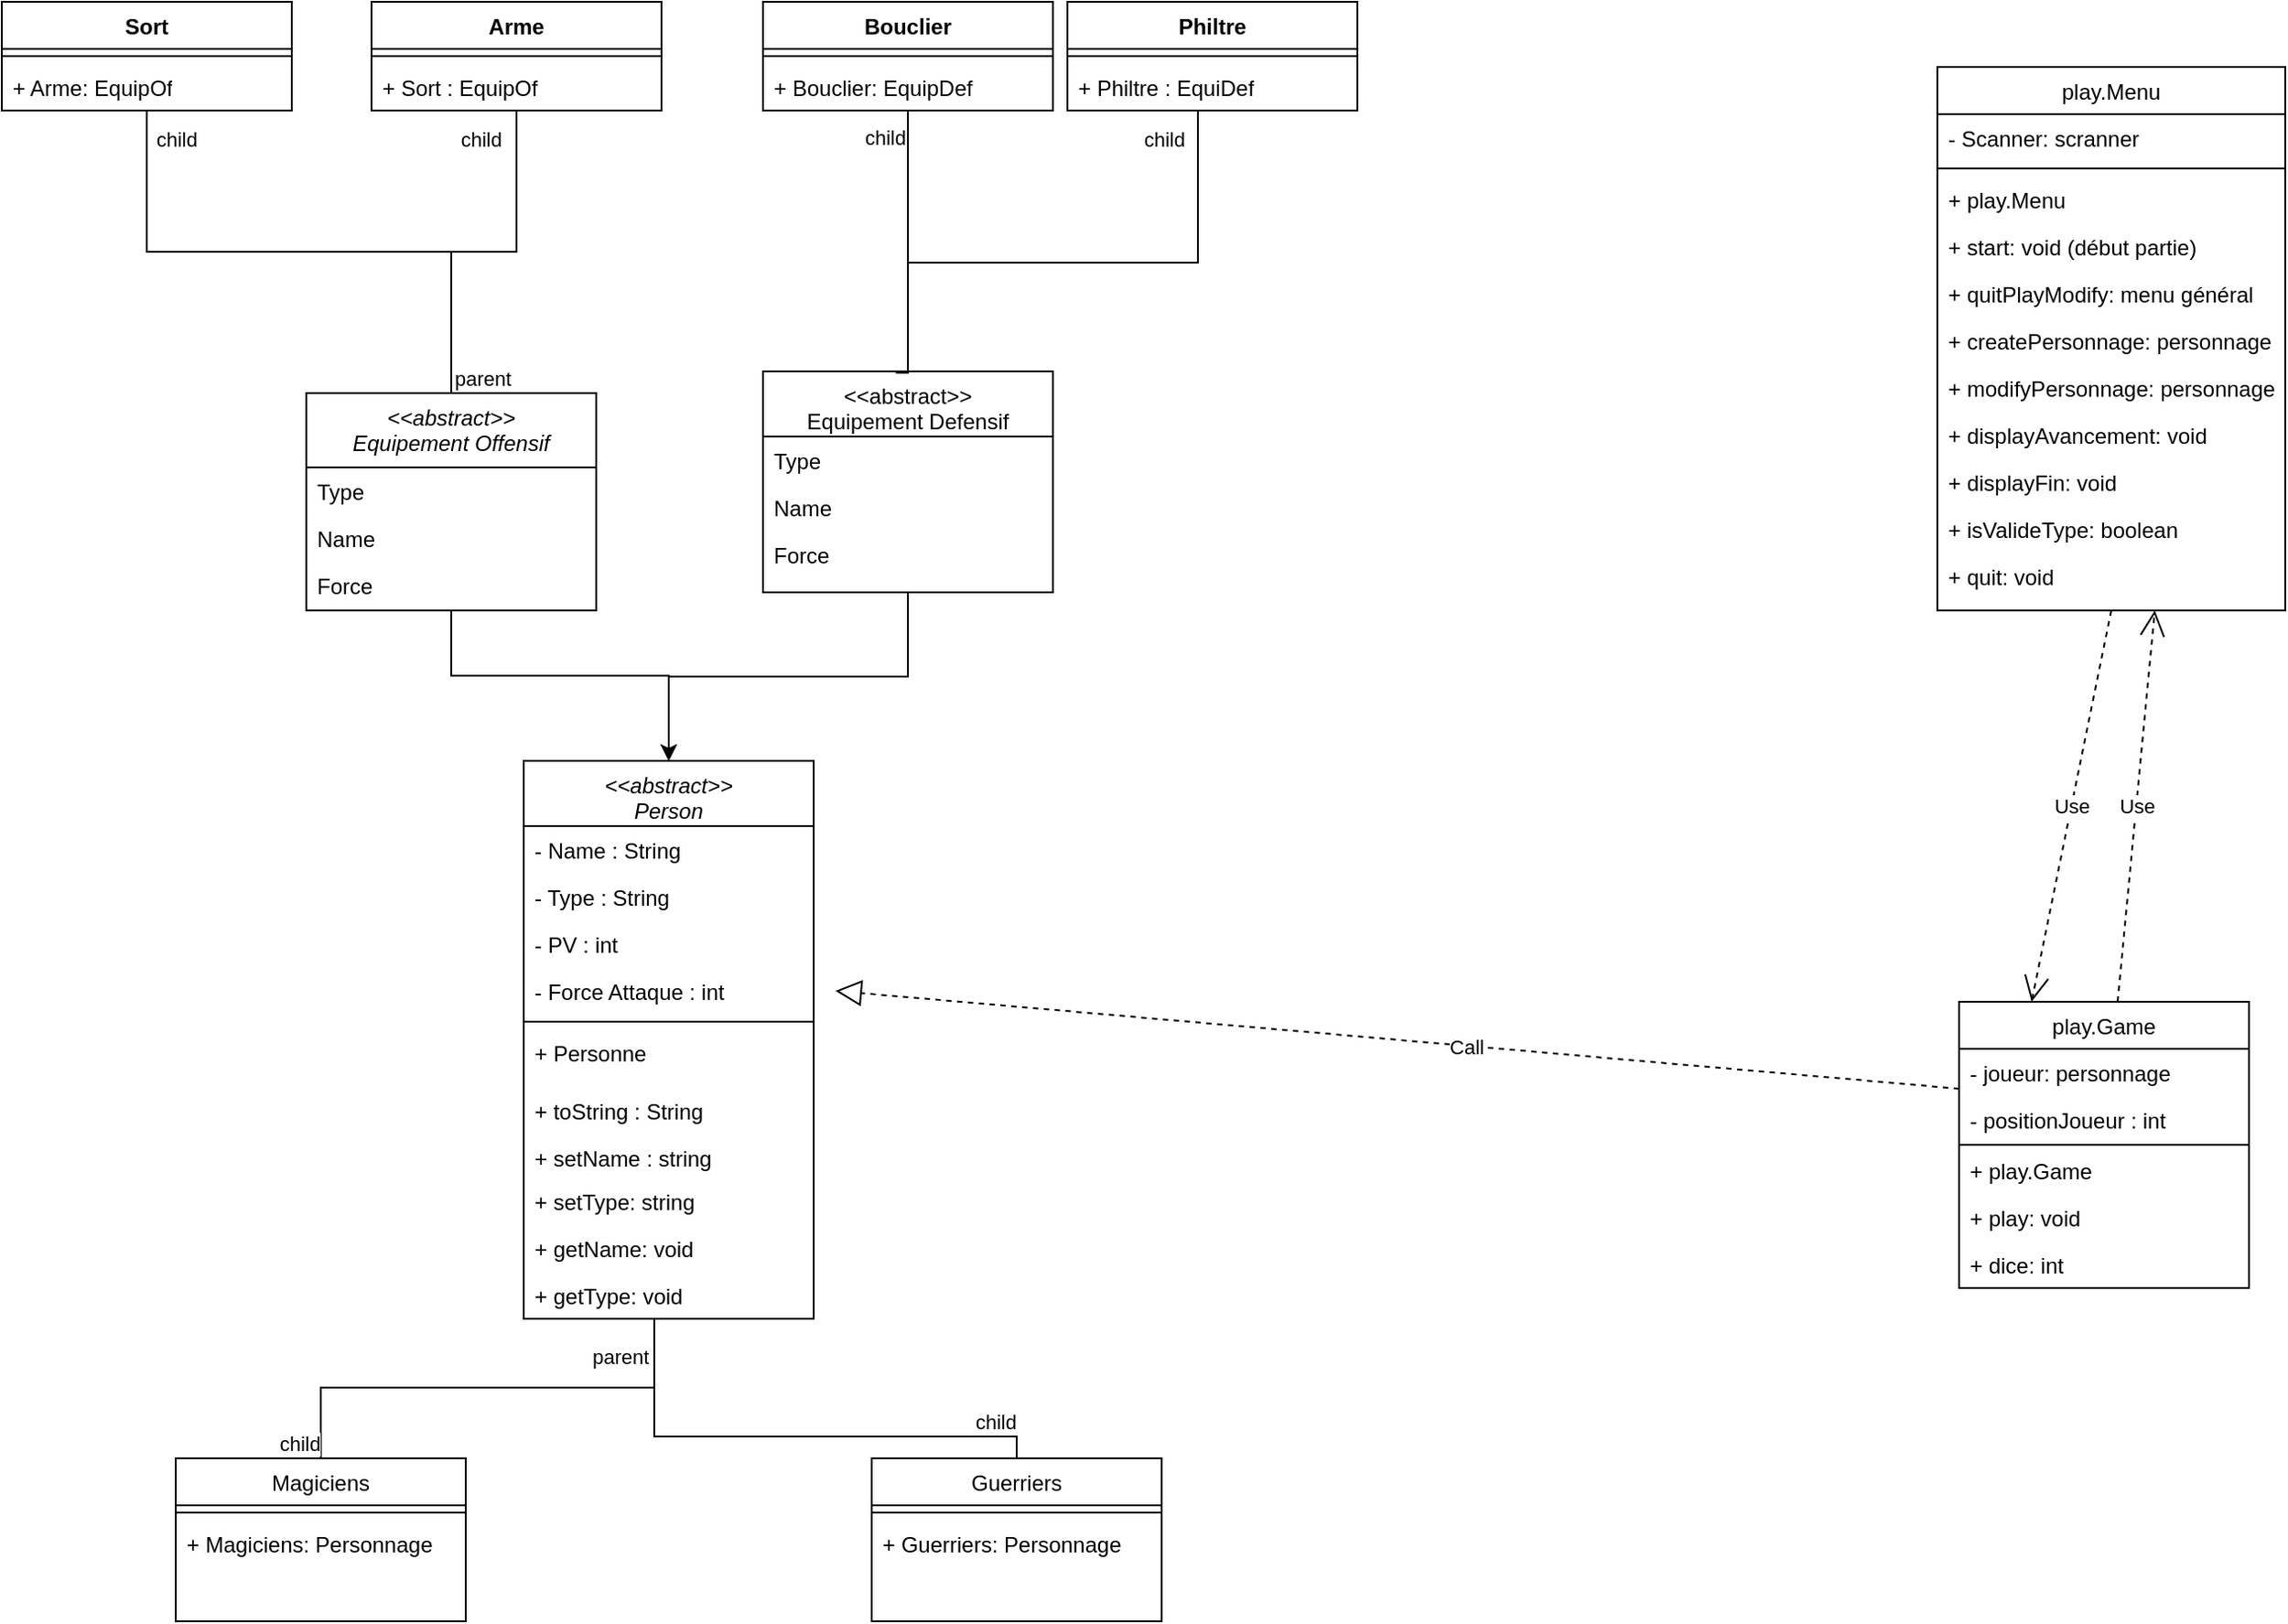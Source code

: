 <mxfile version="24.7.17">
  <diagram id="C5RBs43oDa-KdzZeNtuy" name="Page-1">
    <mxGraphModel dx="1803" dy="906" grid="1" gridSize="12" guides="1" tooltips="1" connect="1" arrows="1" fold="1" page="1" pageScale="1" pageWidth="827" pageHeight="1169" math="0" shadow="0">
      <root>
        <mxCell id="WIyWlLk6GJQsqaUBKTNV-0" />
        <mxCell id="WIyWlLk6GJQsqaUBKTNV-1" parent="WIyWlLk6GJQsqaUBKTNV-0" />
        <mxCell id="zkfFHV4jXpPFQw0GAbJ--0" value="&lt;&lt;abstract&gt;&gt;&#xa;Person" style="swimlane;fontStyle=2;align=center;verticalAlign=top;childLayout=stackLayout;horizontal=1;startSize=36;horizontalStack=0;resizeParent=1;resizeLast=0;collapsible=1;marginBottom=0;rounded=0;shadow=0;strokeWidth=1;" parent="WIyWlLk6GJQsqaUBKTNV-1" vertex="1">
          <mxGeometry x="324" y="431" width="160" height="308" as="geometry">
            <mxRectangle x="230" y="140" width="160" height="26" as="alternateBounds" />
          </mxGeometry>
        </mxCell>
        <mxCell id="zkfFHV4jXpPFQw0GAbJ--1" value="- Name : String" style="text;align=left;verticalAlign=top;spacingLeft=4;spacingRight=4;overflow=hidden;rotatable=0;points=[[0,0.5],[1,0.5]];portConstraint=eastwest;" parent="zkfFHV4jXpPFQw0GAbJ--0" vertex="1">
          <mxGeometry y="36" width="160" height="26" as="geometry" />
        </mxCell>
        <mxCell id="zkfFHV4jXpPFQw0GAbJ--2" value="- Type : String" style="text;align=left;verticalAlign=top;spacingLeft=4;spacingRight=4;overflow=hidden;rotatable=0;points=[[0,0.5],[1,0.5]];portConstraint=eastwest;rounded=0;shadow=0;html=0;" parent="zkfFHV4jXpPFQw0GAbJ--0" vertex="1">
          <mxGeometry y="62" width="160" height="26" as="geometry" />
        </mxCell>
        <mxCell id="zkfFHV4jXpPFQw0GAbJ--3" value="- PV : int" style="text;align=left;verticalAlign=top;spacingLeft=4;spacingRight=4;overflow=hidden;rotatable=0;points=[[0,0.5],[1,0.5]];portConstraint=eastwest;rounded=0;shadow=0;html=0;" parent="zkfFHV4jXpPFQw0GAbJ--0" vertex="1">
          <mxGeometry y="88" width="160" height="26" as="geometry" />
        </mxCell>
        <mxCell id="jROpITNfgl0mT93YYvuQ-1" value="- Force Attaque : int" style="text;align=left;verticalAlign=top;spacingLeft=4;spacingRight=4;overflow=hidden;rotatable=0;points=[[0,0.5],[1,0.5]];portConstraint=eastwest;rounded=0;shadow=0;html=0;" parent="zkfFHV4jXpPFQw0GAbJ--0" vertex="1">
          <mxGeometry y="114" width="160" height="26" as="geometry" />
        </mxCell>
        <mxCell id="zkfFHV4jXpPFQw0GAbJ--4" value="" style="line;html=1;strokeWidth=1;align=left;verticalAlign=middle;spacingTop=-1;spacingLeft=3;spacingRight=3;rotatable=0;labelPosition=right;points=[];portConstraint=eastwest;" parent="zkfFHV4jXpPFQw0GAbJ--0" vertex="1">
          <mxGeometry y="140" width="160" height="8" as="geometry" />
        </mxCell>
        <mxCell id="zkfFHV4jXpPFQw0GAbJ--5" value="+ Personne" style="text;align=left;verticalAlign=top;spacingLeft=4;spacingRight=4;overflow=hidden;rotatable=0;points=[[0,0.5],[1,0.5]];portConstraint=eastwest;" parent="zkfFHV4jXpPFQw0GAbJ--0" vertex="1">
          <mxGeometry y="148" width="160" height="32" as="geometry" />
        </mxCell>
        <mxCell id="jROpITNfgl0mT93YYvuQ-5" value="+ toString : String" style="text;align=left;verticalAlign=top;spacingLeft=4;spacingRight=4;overflow=hidden;rotatable=0;points=[[0,0.5],[1,0.5]];portConstraint=eastwest;" parent="zkfFHV4jXpPFQw0GAbJ--0" vertex="1">
          <mxGeometry y="180" width="160" height="26" as="geometry" />
        </mxCell>
        <mxCell id="Gl2zfpZ1iNKv7wAVs_t6-0" value="+ setName : string" style="text;align=left;verticalAlign=top;spacingLeft=4;spacingRight=4;overflow=hidden;rotatable=0;points=[[0,0.5],[1,0.5]];portConstraint=eastwest;" vertex="1" parent="zkfFHV4jXpPFQw0GAbJ--0">
          <mxGeometry y="206" width="160" height="24" as="geometry" />
        </mxCell>
        <mxCell id="Gl2zfpZ1iNKv7wAVs_t6-1" value="+ setType: string" style="text;align=left;verticalAlign=top;spacingLeft=4;spacingRight=4;overflow=hidden;rotatable=0;points=[[0,0.5],[1,0.5]];portConstraint=eastwest;" vertex="1" parent="zkfFHV4jXpPFQw0GAbJ--0">
          <mxGeometry y="230" width="160" height="26" as="geometry" />
        </mxCell>
        <mxCell id="Gl2zfpZ1iNKv7wAVs_t6-2" value="+ getName: void" style="text;align=left;verticalAlign=top;spacingLeft=4;spacingRight=4;overflow=hidden;rotatable=0;points=[[0,0.5],[1,0.5]];portConstraint=eastwest;" vertex="1" parent="zkfFHV4jXpPFQw0GAbJ--0">
          <mxGeometry y="256" width="160" height="26" as="geometry" />
        </mxCell>
        <mxCell id="Gl2zfpZ1iNKv7wAVs_t6-3" value="+ getType: void" style="text;align=left;verticalAlign=top;spacingLeft=4;spacingRight=4;overflow=hidden;rotatable=0;points=[[0,0.5],[1,0.5]];portConstraint=eastwest;" vertex="1" parent="zkfFHV4jXpPFQw0GAbJ--0">
          <mxGeometry y="282" width="160" height="26" as="geometry" />
        </mxCell>
        <mxCell id="zkfFHV4jXpPFQw0GAbJ--17" value="Magiciens" style="swimlane;fontStyle=0;align=center;verticalAlign=top;childLayout=stackLayout;horizontal=1;startSize=26;horizontalStack=0;resizeParent=1;resizeLast=0;collapsible=1;marginBottom=0;rounded=0;shadow=0;strokeWidth=1;" parent="WIyWlLk6GJQsqaUBKTNV-1" vertex="1">
          <mxGeometry x="132" y="816" width="160" height="90" as="geometry">
            <mxRectangle x="550" y="140" width="160" height="26" as="alternateBounds" />
          </mxGeometry>
        </mxCell>
        <mxCell id="zkfFHV4jXpPFQw0GAbJ--23" value="" style="line;html=1;strokeWidth=1;align=left;verticalAlign=middle;spacingTop=-1;spacingLeft=3;spacingRight=3;rotatable=0;labelPosition=right;points=[];portConstraint=eastwest;" parent="zkfFHV4jXpPFQw0GAbJ--17" vertex="1">
          <mxGeometry y="26" width="160" height="8" as="geometry" />
        </mxCell>
        <mxCell id="zkfFHV4jXpPFQw0GAbJ--24" value="+ Magiciens: Personnage" style="text;align=left;verticalAlign=top;spacingLeft=4;spacingRight=4;overflow=hidden;rotatable=0;points=[[0,0.5],[1,0.5]];portConstraint=eastwest;" parent="zkfFHV4jXpPFQw0GAbJ--17" vertex="1">
          <mxGeometry y="34" width="160" height="26" as="geometry" />
        </mxCell>
        <mxCell id="jROpITNfgl0mT93YYvuQ-6" value="Guerriers" style="swimlane;fontStyle=0;align=center;verticalAlign=top;childLayout=stackLayout;horizontal=1;startSize=26;horizontalStack=0;resizeParent=1;resizeLast=0;collapsible=1;marginBottom=0;rounded=0;shadow=0;strokeWidth=1;" parent="WIyWlLk6GJQsqaUBKTNV-1" vertex="1">
          <mxGeometry x="516" y="816" width="160" height="90" as="geometry">
            <mxRectangle x="550" y="140" width="160" height="26" as="alternateBounds" />
          </mxGeometry>
        </mxCell>
        <mxCell id="jROpITNfgl0mT93YYvuQ-8" value="" style="line;html=1;strokeWidth=1;align=left;verticalAlign=middle;spacingTop=-1;spacingLeft=3;spacingRight=3;rotatable=0;labelPosition=right;points=[];portConstraint=eastwest;" parent="jROpITNfgl0mT93YYvuQ-6" vertex="1">
          <mxGeometry y="26" width="160" height="8" as="geometry" />
        </mxCell>
        <mxCell id="jROpITNfgl0mT93YYvuQ-9" value="+ Guerriers: Personnage" style="text;align=left;verticalAlign=top;spacingLeft=4;spacingRight=4;overflow=hidden;rotatable=0;points=[[0,0.5],[1,0.5]];portConstraint=eastwest;" parent="jROpITNfgl0mT93YYvuQ-6" vertex="1">
          <mxGeometry y="34" width="160" height="26" as="geometry" />
        </mxCell>
        <mxCell id="jROpITNfgl0mT93YYvuQ-18" value="&lt;&lt;abstract&gt;&gt;&#xa;Equipement Offensif" style="swimlane;fontStyle=2;align=center;verticalAlign=top;childLayout=stackLayout;horizontal=1;startSize=41;horizontalStack=0;resizeParent=1;resizeLast=0;collapsible=1;marginBottom=0;rounded=0;shadow=0;strokeWidth=1;swimlaneLine=1;fillStyle=auto;" parent="WIyWlLk6GJQsqaUBKTNV-1" vertex="1">
          <mxGeometry x="204" y="228" width="160" height="120" as="geometry">
            <mxRectangle x="550" y="140" width="160" height="26" as="alternateBounds" />
          </mxGeometry>
        </mxCell>
        <mxCell id="wySpvfk1D2mx7wKg0cp0-2" value="Type" style="text;align=left;verticalAlign=top;spacingLeft=4;spacingRight=4;overflow=hidden;rotatable=0;points=[[0,0.5],[1,0.5]];portConstraint=eastwest;" parent="jROpITNfgl0mT93YYvuQ-18" vertex="1">
          <mxGeometry y="41" width="160" height="26" as="geometry" />
        </mxCell>
        <mxCell id="wySpvfk1D2mx7wKg0cp0-3" value="Name" style="text;align=left;verticalAlign=top;spacingLeft=4;spacingRight=4;overflow=hidden;rotatable=0;points=[[0,0.5],[1,0.5]];portConstraint=eastwest;" parent="jROpITNfgl0mT93YYvuQ-18" vertex="1">
          <mxGeometry y="67" width="160" height="26" as="geometry" />
        </mxCell>
        <mxCell id="wySpvfk1D2mx7wKg0cp0-4" value="Force" style="text;align=left;verticalAlign=top;spacingLeft=4;spacingRight=4;overflow=hidden;rotatable=0;points=[[0,0.5],[1,0.5]];portConstraint=eastwest;" parent="jROpITNfgl0mT93YYvuQ-18" vertex="1">
          <mxGeometry y="93" width="160" height="26" as="geometry" />
        </mxCell>
        <mxCell id="Gl2zfpZ1iNKv7wAVs_t6-54" style="edgeStyle=orthogonalEdgeStyle;rounded=0;orthogonalLoop=1;jettySize=auto;html=1;entryX=0.5;entryY=0;entryDx=0;entryDy=0;" edge="1" parent="WIyWlLk6GJQsqaUBKTNV-1" source="jROpITNfgl0mT93YYvuQ-21" target="zkfFHV4jXpPFQw0GAbJ--0">
          <mxGeometry relative="1" as="geometry" />
        </mxCell>
        <mxCell id="jROpITNfgl0mT93YYvuQ-21" value="&lt;&lt;abstract&gt;&gt;&#xa;Equipement Defensif" style="swimlane;fontStyle=0;align=center;verticalAlign=top;childLayout=stackLayout;horizontal=1;startSize=36;horizontalStack=0;resizeParent=1;resizeLast=0;collapsible=1;marginBottom=0;rounded=0;shadow=0;strokeWidth=1;" parent="WIyWlLk6GJQsqaUBKTNV-1" vertex="1">
          <mxGeometry x="456" y="216" width="160" height="122" as="geometry">
            <mxRectangle x="550" y="140" width="160" height="26" as="alternateBounds" />
          </mxGeometry>
        </mxCell>
        <mxCell id="jROpITNfgl0mT93YYvuQ-23" value="Type" style="text;align=left;verticalAlign=top;spacingLeft=4;spacingRight=4;overflow=hidden;rotatable=0;points=[[0,0.5],[1,0.5]];portConstraint=eastwest;" parent="jROpITNfgl0mT93YYvuQ-21" vertex="1">
          <mxGeometry y="36" width="160" height="26" as="geometry" />
        </mxCell>
        <mxCell id="wySpvfk1D2mx7wKg0cp0-0" value="Name" style="text;align=left;verticalAlign=top;spacingLeft=4;spacingRight=4;overflow=hidden;rotatable=0;points=[[0,0.5],[1,0.5]];portConstraint=eastwest;" parent="jROpITNfgl0mT93YYvuQ-21" vertex="1">
          <mxGeometry y="62" width="160" height="26" as="geometry" />
        </mxCell>
        <mxCell id="wySpvfk1D2mx7wKg0cp0-1" value="Force" style="text;align=left;verticalAlign=top;spacingLeft=4;spacingRight=4;overflow=hidden;rotatable=0;points=[[0,0.5],[1,0.5]];portConstraint=eastwest;" parent="jROpITNfgl0mT93YYvuQ-21" vertex="1">
          <mxGeometry y="88" width="160" height="26" as="geometry" />
        </mxCell>
        <mxCell id="wySpvfk1D2mx7wKg0cp0-5" value="play.Menu" style="swimlane;fontStyle=0;align=center;verticalAlign=top;childLayout=stackLayout;horizontal=1;startSize=26;horizontalStack=0;resizeParent=1;resizeLast=0;collapsible=1;marginBottom=0;rounded=0;shadow=0;strokeWidth=1;" parent="WIyWlLk6GJQsqaUBKTNV-1" vertex="1">
          <mxGeometry x="1104" y="48" width="192" height="300" as="geometry">
            <mxRectangle x="550" y="140" width="160" height="26" as="alternateBounds" />
          </mxGeometry>
        </mxCell>
        <mxCell id="Gl2zfpZ1iNKv7wAVs_t6-76" value="- Scanner: scranner" style="text;align=left;verticalAlign=top;spacingLeft=4;spacingRight=4;overflow=hidden;rotatable=0;points=[[0,0.5],[1,0.5]];portConstraint=eastwest;" vertex="1" parent="wySpvfk1D2mx7wKg0cp0-5">
          <mxGeometry y="26" width="192" height="26" as="geometry" />
        </mxCell>
        <mxCell id="wySpvfk1D2mx7wKg0cp0-6" value="" style="line;html=1;strokeWidth=1;align=left;verticalAlign=middle;spacingTop=-1;spacingLeft=3;spacingRight=3;rotatable=0;labelPosition=right;points=[];portConstraint=eastwest;" parent="wySpvfk1D2mx7wKg0cp0-5" vertex="1">
          <mxGeometry y="52" width="192" height="8" as="geometry" />
        </mxCell>
        <mxCell id="Gl2zfpZ1iNKv7wAVs_t6-79" value="+ play.Menu" style="text;align=left;verticalAlign=top;spacingLeft=4;spacingRight=4;overflow=hidden;rotatable=0;points=[[0,0.5],[1,0.5]];portConstraint=eastwest;" vertex="1" parent="wySpvfk1D2mx7wKg0cp0-5">
          <mxGeometry y="60" width="192" height="26" as="geometry" />
        </mxCell>
        <mxCell id="Gl2zfpZ1iNKv7wAVs_t6-80" value="+ start: void (début partie)" style="text;align=left;verticalAlign=top;spacingLeft=4;spacingRight=4;overflow=hidden;rotatable=0;points=[[0,0.5],[1,0.5]];portConstraint=eastwest;" vertex="1" parent="wySpvfk1D2mx7wKg0cp0-5">
          <mxGeometry y="86" width="192" height="26" as="geometry" />
        </mxCell>
        <mxCell id="Gl2zfpZ1iNKv7wAVs_t6-81" value="+ quitPlayModify: menu général" style="text;align=left;verticalAlign=top;spacingLeft=4;spacingRight=4;overflow=hidden;rotatable=0;points=[[0,0.5],[1,0.5]];portConstraint=eastwest;" vertex="1" parent="wySpvfk1D2mx7wKg0cp0-5">
          <mxGeometry y="112" width="192" height="26" as="geometry" />
        </mxCell>
        <mxCell id="Gl2zfpZ1iNKv7wAVs_t6-82" value="+ createPersonnage: personnage" style="text;align=left;verticalAlign=top;spacingLeft=4;spacingRight=4;overflow=hidden;rotatable=0;points=[[0,0.5],[1,0.5]];portConstraint=eastwest;" vertex="1" parent="wySpvfk1D2mx7wKg0cp0-5">
          <mxGeometry y="138" width="192" height="26" as="geometry" />
        </mxCell>
        <mxCell id="Gl2zfpZ1iNKv7wAVs_t6-83" value="+ modifyPersonnage: personnage" style="text;align=left;verticalAlign=top;spacingLeft=4;spacingRight=4;overflow=hidden;rotatable=0;points=[[0,0.5],[1,0.5]];portConstraint=eastwest;" vertex="1" parent="wySpvfk1D2mx7wKg0cp0-5">
          <mxGeometry y="164" width="192" height="26" as="geometry" />
        </mxCell>
        <mxCell id="Gl2zfpZ1iNKv7wAVs_t6-84" value="+ displayAvancement: void" style="text;align=left;verticalAlign=top;spacingLeft=4;spacingRight=4;overflow=hidden;rotatable=0;points=[[0,0.5],[1,0.5]];portConstraint=eastwest;" vertex="1" parent="wySpvfk1D2mx7wKg0cp0-5">
          <mxGeometry y="190" width="192" height="26" as="geometry" />
        </mxCell>
        <mxCell id="Gl2zfpZ1iNKv7wAVs_t6-85" value="+ displayFin: void" style="text;align=left;verticalAlign=top;spacingLeft=4;spacingRight=4;overflow=hidden;rotatable=0;points=[[0,0.5],[1,0.5]];portConstraint=eastwest;" vertex="1" parent="wySpvfk1D2mx7wKg0cp0-5">
          <mxGeometry y="216" width="192" height="26" as="geometry" />
        </mxCell>
        <mxCell id="Gl2zfpZ1iNKv7wAVs_t6-86" value="+ isValideType: boolean" style="text;align=left;verticalAlign=top;spacingLeft=4;spacingRight=4;overflow=hidden;rotatable=0;points=[[0,0.5],[1,0.5]];portConstraint=eastwest;" vertex="1" parent="wySpvfk1D2mx7wKg0cp0-5">
          <mxGeometry y="242" width="192" height="26" as="geometry" />
        </mxCell>
        <mxCell id="Gl2zfpZ1iNKv7wAVs_t6-87" value="+ quit: void" style="text;align=left;verticalAlign=top;spacingLeft=4;spacingRight=4;overflow=hidden;rotatable=0;points=[[0,0.5],[1,0.5]];portConstraint=eastwest;" vertex="1" parent="wySpvfk1D2mx7wKg0cp0-5">
          <mxGeometry y="268" width="192" height="26" as="geometry" />
        </mxCell>
        <mxCell id="wySpvfk1D2mx7wKg0cp0-8" value="play.Game" style="swimlane;fontStyle=0;align=center;verticalAlign=top;childLayout=stackLayout;horizontal=1;startSize=26;horizontalStack=0;resizeParent=1;resizeLast=0;collapsible=1;marginBottom=0;rounded=0;shadow=0;strokeWidth=1;" parent="WIyWlLk6GJQsqaUBKTNV-1" vertex="1">
          <mxGeometry x="1116" y="564" width="160" height="158" as="geometry">
            <mxRectangle x="550" y="140" width="160" height="26" as="alternateBounds" />
          </mxGeometry>
        </mxCell>
        <mxCell id="Gl2zfpZ1iNKv7wAVs_t6-88" value="- joueur: personnage" style="text;align=left;verticalAlign=top;spacingLeft=4;spacingRight=4;overflow=hidden;rotatable=0;points=[[0,0.5],[1,0.5]];portConstraint=eastwest;" vertex="1" parent="wySpvfk1D2mx7wKg0cp0-8">
          <mxGeometry y="26" width="160" height="26" as="geometry" />
        </mxCell>
        <mxCell id="Gl2zfpZ1iNKv7wAVs_t6-89" value="- positionJoueur : int" style="text;align=left;verticalAlign=top;spacingLeft=4;spacingRight=4;overflow=hidden;rotatable=0;points=[[0,0.5],[1,0.5]];portConstraint=eastwest;" vertex="1" parent="wySpvfk1D2mx7wKg0cp0-8">
          <mxGeometry y="52" width="160" height="26" as="geometry" />
        </mxCell>
        <mxCell id="wySpvfk1D2mx7wKg0cp0-9" value="" style="line;html=1;strokeWidth=1;align=left;verticalAlign=middle;spacingTop=-1;spacingLeft=3;spacingRight=3;rotatable=0;labelPosition=right;points=[];portConstraint=eastwest;" parent="wySpvfk1D2mx7wKg0cp0-8" vertex="1">
          <mxGeometry y="78" width="160" height="2" as="geometry" />
        </mxCell>
        <mxCell id="Gl2zfpZ1iNKv7wAVs_t6-91" value="+ play.Game" style="text;align=left;verticalAlign=top;spacingLeft=4;spacingRight=4;overflow=hidden;rotatable=0;points=[[0,0.5],[1,0.5]];portConstraint=eastwest;" vertex="1" parent="wySpvfk1D2mx7wKg0cp0-8">
          <mxGeometry y="80" width="160" height="26" as="geometry" />
        </mxCell>
        <mxCell id="Gl2zfpZ1iNKv7wAVs_t6-92" value="+ play: void" style="text;align=left;verticalAlign=top;spacingLeft=4;spacingRight=4;overflow=hidden;rotatable=0;points=[[0,0.5],[1,0.5]];portConstraint=eastwest;" vertex="1" parent="wySpvfk1D2mx7wKg0cp0-8">
          <mxGeometry y="106" width="160" height="26" as="geometry" />
        </mxCell>
        <mxCell id="Gl2zfpZ1iNKv7wAVs_t6-93" value="+ dice: int" style="text;align=left;verticalAlign=top;spacingLeft=4;spacingRight=4;overflow=hidden;rotatable=0;points=[[0,0.5],[1,0.5]];portConstraint=eastwest;" vertex="1" parent="wySpvfk1D2mx7wKg0cp0-8">
          <mxGeometry y="132" width="160" height="26" as="geometry" />
        </mxCell>
        <mxCell id="wySpvfk1D2mx7wKg0cp0-12" value="Arme" style="swimlane;fontStyle=1;align=center;verticalAlign=top;childLayout=stackLayout;horizontal=1;startSize=26;horizontalStack=0;resizeParent=1;resizeParentMax=0;resizeLast=0;collapsible=1;marginBottom=0;whiteSpace=wrap;html=1;" parent="WIyWlLk6GJQsqaUBKTNV-1" vertex="1">
          <mxGeometry x="240" y="12" width="160" height="60" as="geometry" />
        </mxCell>
        <mxCell id="wySpvfk1D2mx7wKg0cp0-14" value="" style="line;strokeWidth=1;fillColor=none;align=left;verticalAlign=middle;spacingTop=-1;spacingLeft=3;spacingRight=3;rotatable=0;labelPosition=right;points=[];portConstraint=eastwest;strokeColor=inherit;" parent="wySpvfk1D2mx7wKg0cp0-12" vertex="1">
          <mxGeometry y="26" width="160" height="8" as="geometry" />
        </mxCell>
        <mxCell id="wySpvfk1D2mx7wKg0cp0-15" value="+ Sort : EquipOf" style="text;strokeColor=none;fillColor=none;align=left;verticalAlign=top;spacingLeft=4;spacingRight=4;overflow=hidden;rotatable=0;points=[[0,0.5],[1,0.5]];portConstraint=eastwest;whiteSpace=wrap;html=1;" parent="wySpvfk1D2mx7wKg0cp0-12" vertex="1">
          <mxGeometry y="34" width="160" height="26" as="geometry" />
        </mxCell>
        <mxCell id="Gl2zfpZ1iNKv7wAVs_t6-4" value="Sort" style="swimlane;fontStyle=1;align=center;verticalAlign=top;childLayout=stackLayout;horizontal=1;startSize=26;horizontalStack=0;resizeParent=1;resizeParentMax=0;resizeLast=0;collapsible=1;marginBottom=0;whiteSpace=wrap;html=1;" vertex="1" parent="WIyWlLk6GJQsqaUBKTNV-1">
          <mxGeometry x="36" y="12" width="160" height="60" as="geometry" />
        </mxCell>
        <mxCell id="Gl2zfpZ1iNKv7wAVs_t6-6" value="" style="line;strokeWidth=1;fillColor=none;align=left;verticalAlign=middle;spacingTop=-1;spacingLeft=3;spacingRight=3;rotatable=0;labelPosition=right;points=[];portConstraint=eastwest;strokeColor=inherit;" vertex="1" parent="Gl2zfpZ1iNKv7wAVs_t6-4">
          <mxGeometry y="26" width="160" height="8" as="geometry" />
        </mxCell>
        <mxCell id="Gl2zfpZ1iNKv7wAVs_t6-7" value="+ Arme: EquipOf" style="text;strokeColor=none;fillColor=none;align=left;verticalAlign=top;spacingLeft=4;spacingRight=4;overflow=hidden;rotatable=0;points=[[0,0.5],[1,0.5]];portConstraint=eastwest;whiteSpace=wrap;html=1;" vertex="1" parent="Gl2zfpZ1iNKv7wAVs_t6-4">
          <mxGeometry y="34" width="160" height="26" as="geometry" />
        </mxCell>
        <mxCell id="Gl2zfpZ1iNKv7wAVs_t6-40" value="Philtre" style="swimlane;fontStyle=1;align=center;verticalAlign=top;childLayout=stackLayout;horizontal=1;startSize=26;horizontalStack=0;resizeParent=1;resizeParentMax=0;resizeLast=0;collapsible=1;marginBottom=0;whiteSpace=wrap;html=1;" vertex="1" parent="WIyWlLk6GJQsqaUBKTNV-1">
          <mxGeometry x="624" y="12" width="160" height="60" as="geometry" />
        </mxCell>
        <mxCell id="Gl2zfpZ1iNKv7wAVs_t6-41" value="" style="line;strokeWidth=1;fillColor=none;align=left;verticalAlign=middle;spacingTop=-1;spacingLeft=3;spacingRight=3;rotatable=0;labelPosition=right;points=[];portConstraint=eastwest;strokeColor=inherit;" vertex="1" parent="Gl2zfpZ1iNKv7wAVs_t6-40">
          <mxGeometry y="26" width="160" height="8" as="geometry" />
        </mxCell>
        <mxCell id="Gl2zfpZ1iNKv7wAVs_t6-42" value="+ Philtre : EquiDef" style="text;strokeColor=none;fillColor=none;align=left;verticalAlign=top;spacingLeft=4;spacingRight=4;overflow=hidden;rotatable=0;points=[[0,0.5],[1,0.5]];portConstraint=eastwest;whiteSpace=wrap;html=1;" vertex="1" parent="Gl2zfpZ1iNKv7wAVs_t6-40">
          <mxGeometry y="34" width="160" height="26" as="geometry" />
        </mxCell>
        <mxCell id="Gl2zfpZ1iNKv7wAVs_t6-43" value="Bouclier" style="swimlane;fontStyle=1;align=center;verticalAlign=top;childLayout=stackLayout;horizontal=1;startSize=26;horizontalStack=0;resizeParent=1;resizeParentMax=0;resizeLast=0;collapsible=1;marginBottom=0;whiteSpace=wrap;html=1;" vertex="1" parent="WIyWlLk6GJQsqaUBKTNV-1">
          <mxGeometry x="456" y="12" width="160" height="60" as="geometry" />
        </mxCell>
        <mxCell id="Gl2zfpZ1iNKv7wAVs_t6-44" value="" style="line;strokeWidth=1;fillColor=none;align=left;verticalAlign=middle;spacingTop=-1;spacingLeft=3;spacingRight=3;rotatable=0;labelPosition=right;points=[];portConstraint=eastwest;strokeColor=inherit;" vertex="1" parent="Gl2zfpZ1iNKv7wAVs_t6-43">
          <mxGeometry y="26" width="160" height="8" as="geometry" />
        </mxCell>
        <mxCell id="Gl2zfpZ1iNKv7wAVs_t6-45" value="+ Bouclier: EquipDef" style="text;strokeColor=none;fillColor=none;align=left;verticalAlign=top;spacingLeft=4;spacingRight=4;overflow=hidden;rotatable=0;points=[[0,0.5],[1,0.5]];portConstraint=eastwest;whiteSpace=wrap;html=1;" vertex="1" parent="Gl2zfpZ1iNKv7wAVs_t6-43">
          <mxGeometry y="34" width="160" height="26" as="geometry" />
        </mxCell>
        <mxCell id="Gl2zfpZ1iNKv7wAVs_t6-46" value="" style="endArrow=none;html=1;edgeStyle=orthogonalEdgeStyle;rounded=0;exitX=0.458;exitY=0.006;exitDx=0;exitDy=0;exitPerimeter=0;" edge="1" parent="WIyWlLk6GJQsqaUBKTNV-1" target="Gl2zfpZ1iNKv7wAVs_t6-43" source="jROpITNfgl0mT93YYvuQ-21">
          <mxGeometry relative="1" as="geometry">
            <mxPoint x="536" y="217" as="sourcePoint" />
            <mxPoint x="718.08" y="88.77" as="targetPoint" />
            <Array as="points">
              <mxPoint x="536" y="217" />
            </Array>
          </mxGeometry>
        </mxCell>
        <mxCell id="Gl2zfpZ1iNKv7wAVs_t6-48" value="child" style="edgeLabel;resizable=0;html=1;align=right;verticalAlign=bottom;" connectable="0" vertex="1" parent="Gl2zfpZ1iNKv7wAVs_t6-46">
          <mxGeometry x="1" relative="1" as="geometry">
            <mxPoint x="-1" y="24" as="offset" />
          </mxGeometry>
        </mxCell>
        <mxCell id="Gl2zfpZ1iNKv7wAVs_t6-53" style="edgeStyle=orthogonalEdgeStyle;rounded=0;orthogonalLoop=1;jettySize=auto;html=1;entryX=0.5;entryY=0;entryDx=0;entryDy=0;exitX=0.5;exitY=1;exitDx=0;exitDy=0;" edge="1" parent="WIyWlLk6GJQsqaUBKTNV-1" source="jROpITNfgl0mT93YYvuQ-18" target="zkfFHV4jXpPFQw0GAbJ--0">
          <mxGeometry relative="1" as="geometry">
            <mxPoint x="144.0" y="396.0" as="sourcePoint" />
            <mxPoint x="264" y="479" as="targetPoint" />
            <Array as="points">
              <mxPoint x="284" y="384" />
              <mxPoint x="404" y="384" />
            </Array>
          </mxGeometry>
        </mxCell>
        <mxCell id="Gl2zfpZ1iNKv7wAVs_t6-55" value="" style="endArrow=none;html=1;edgeStyle=orthogonalEdgeStyle;rounded=0;" edge="1" parent="WIyWlLk6GJQsqaUBKTNV-1" source="jROpITNfgl0mT93YYvuQ-21" target="Gl2zfpZ1iNKv7wAVs_t6-40">
          <mxGeometry relative="1" as="geometry">
            <mxPoint x="496" y="536" as="sourcePoint" />
            <mxPoint x="696" y="84" as="targetPoint" />
            <Array as="points">
              <mxPoint x="536" y="156" />
              <mxPoint x="696" y="156" />
            </Array>
          </mxGeometry>
        </mxCell>
        <mxCell id="Gl2zfpZ1iNKv7wAVs_t6-56" value="child" style="edgeLabel;resizable=0;html=1;align=right;verticalAlign=bottom;" connectable="0" vertex="1" parent="Gl2zfpZ1iNKv7wAVs_t6-55">
          <mxGeometry x="1" relative="1" as="geometry">
            <mxPoint x="-7" y="24" as="offset" />
          </mxGeometry>
        </mxCell>
        <mxCell id="Gl2zfpZ1iNKv7wAVs_t6-60" value="" style="endArrow=none;html=1;edgeStyle=orthogonalEdgeStyle;rounded=0;exitX=0.5;exitY=0;exitDx=0;exitDy=0;" edge="1" parent="WIyWlLk6GJQsqaUBKTNV-1" source="jROpITNfgl0mT93YYvuQ-18" target="Gl2zfpZ1iNKv7wAVs_t6-4">
          <mxGeometry relative="1" as="geometry">
            <mxPoint x="216" y="204" as="sourcePoint" />
            <mxPoint x="436" y="180" as="targetPoint" />
          </mxGeometry>
        </mxCell>
        <mxCell id="Gl2zfpZ1iNKv7wAVs_t6-61" value="parent" style="edgeLabel;resizable=0;html=1;align=left;verticalAlign=bottom;" connectable="0" vertex="1" parent="Gl2zfpZ1iNKv7wAVs_t6-60">
          <mxGeometry x="-1" relative="1" as="geometry" />
        </mxCell>
        <mxCell id="Gl2zfpZ1iNKv7wAVs_t6-62" value="child" style="edgeLabel;resizable=0;html=1;align=right;verticalAlign=bottom;" connectable="0" vertex="1" parent="Gl2zfpZ1iNKv7wAVs_t6-60">
          <mxGeometry x="1" relative="1" as="geometry">
            <mxPoint x="28" y="24" as="offset" />
          </mxGeometry>
        </mxCell>
        <mxCell id="Gl2zfpZ1iNKv7wAVs_t6-63" value="" style="endArrow=none;html=1;edgeStyle=orthogonalEdgeStyle;rounded=0;exitX=0.5;exitY=0;exitDx=0;exitDy=0;" edge="1" parent="WIyWlLk6GJQsqaUBKTNV-1" source="jROpITNfgl0mT93YYvuQ-18" target="wySpvfk1D2mx7wKg0cp0-12">
          <mxGeometry relative="1" as="geometry">
            <mxPoint x="296" y="240" as="sourcePoint" />
            <mxPoint x="128" y="84" as="targetPoint" />
          </mxGeometry>
        </mxCell>
        <mxCell id="Gl2zfpZ1iNKv7wAVs_t6-65" value="child" style="edgeLabel;resizable=0;html=1;align=right;verticalAlign=bottom;" connectable="0" vertex="1" parent="Gl2zfpZ1iNKv7wAVs_t6-63">
          <mxGeometry x="1" relative="1" as="geometry">
            <mxPoint x="-8" y="24" as="offset" />
          </mxGeometry>
        </mxCell>
        <mxCell id="Gl2zfpZ1iNKv7wAVs_t6-66" value="" style="endArrow=none;html=1;edgeStyle=orthogonalEdgeStyle;rounded=0;" edge="1" parent="WIyWlLk6GJQsqaUBKTNV-1" source="zkfFHV4jXpPFQw0GAbJ--0" target="jROpITNfgl0mT93YYvuQ-6">
          <mxGeometry relative="1" as="geometry">
            <mxPoint x="396" y="780" as="sourcePoint" />
            <mxPoint x="496" y="756" as="targetPoint" />
            <Array as="points">
              <mxPoint x="396" y="804" />
              <mxPoint x="596" y="804" />
            </Array>
          </mxGeometry>
        </mxCell>
        <mxCell id="Gl2zfpZ1iNKv7wAVs_t6-68" value="child" style="edgeLabel;resizable=0;html=1;align=right;verticalAlign=bottom;" connectable="0" vertex="1" parent="Gl2zfpZ1iNKv7wAVs_t6-66">
          <mxGeometry x="1" relative="1" as="geometry">
            <mxPoint y="-12" as="offset" />
          </mxGeometry>
        </mxCell>
        <mxCell id="Gl2zfpZ1iNKv7wAVs_t6-72" value="" style="endArrow=none;html=1;edgeStyle=orthogonalEdgeStyle;rounded=0;" edge="1" parent="WIyWlLk6GJQsqaUBKTNV-1" source="Gl2zfpZ1iNKv7wAVs_t6-3" target="zkfFHV4jXpPFQw0GAbJ--17">
          <mxGeometry relative="1" as="geometry">
            <mxPoint x="564" y="792" as="sourcePoint" />
            <mxPoint x="396" y="840" as="targetPoint" />
            <Array as="points">
              <mxPoint x="396" y="777" />
              <mxPoint x="212" y="777" />
            </Array>
          </mxGeometry>
        </mxCell>
        <mxCell id="Gl2zfpZ1iNKv7wAVs_t6-73" value="parent" style="edgeLabel;resizable=0;html=1;align=left;verticalAlign=bottom;" connectable="0" vertex="1" parent="Gl2zfpZ1iNKv7wAVs_t6-72">
          <mxGeometry x="-1" relative="1" as="geometry">
            <mxPoint x="-36" y="29" as="offset" />
          </mxGeometry>
        </mxCell>
        <mxCell id="Gl2zfpZ1iNKv7wAVs_t6-74" value="child" style="edgeLabel;resizable=0;html=1;align=right;verticalAlign=bottom;" connectable="0" vertex="1" parent="Gl2zfpZ1iNKv7wAVs_t6-72">
          <mxGeometry x="1" relative="1" as="geometry" />
        </mxCell>
        <mxCell id="Gl2zfpZ1iNKv7wAVs_t6-94" value="Use" style="endArrow=open;endSize=12;dashed=1;html=1;rounded=0;exitX=0.5;exitY=1;exitDx=0;exitDy=0;entryX=0.25;entryY=0;entryDx=0;entryDy=0;" edge="1" parent="WIyWlLk6GJQsqaUBKTNV-1" source="wySpvfk1D2mx7wKg0cp0-5" target="wySpvfk1D2mx7wKg0cp0-8">
          <mxGeometry width="160" relative="1" as="geometry">
            <mxPoint x="1092" y="336" as="sourcePoint" />
            <mxPoint x="1252" y="336" as="targetPoint" />
          </mxGeometry>
        </mxCell>
        <mxCell id="Gl2zfpZ1iNKv7wAVs_t6-95" value="Use" style="endArrow=open;endSize=12;dashed=1;html=1;rounded=0;" edge="1" parent="WIyWlLk6GJQsqaUBKTNV-1" source="wySpvfk1D2mx7wKg0cp0-8">
          <mxGeometry width="160" relative="1" as="geometry">
            <mxPoint x="1164" y="216" as="sourcePoint" />
            <mxPoint x="1224" y="348" as="targetPoint" />
          </mxGeometry>
        </mxCell>
        <mxCell id="Gl2zfpZ1iNKv7wAVs_t6-98" value="" style="endArrow=block;dashed=1;endFill=0;endSize=12;html=1;rounded=0;exitX=0;exitY=0.846;exitDx=0;exitDy=0;exitPerimeter=0;" edge="1" parent="WIyWlLk6GJQsqaUBKTNV-1" source="Gl2zfpZ1iNKv7wAVs_t6-88">
          <mxGeometry width="160" relative="1" as="geometry">
            <mxPoint x="1185" y="224" as="sourcePoint" />
            <mxPoint x="496" y="558" as="targetPoint" />
          </mxGeometry>
        </mxCell>
        <mxCell id="Gl2zfpZ1iNKv7wAVs_t6-99" value="Call" style="edgeLabel;html=1;align=center;verticalAlign=middle;resizable=0;points=[];" vertex="1" connectable="0" parent="Gl2zfpZ1iNKv7wAVs_t6-98">
          <mxGeometry x="-0.123" relative="1" as="geometry">
            <mxPoint as="offset" />
          </mxGeometry>
        </mxCell>
      </root>
    </mxGraphModel>
  </diagram>
</mxfile>
